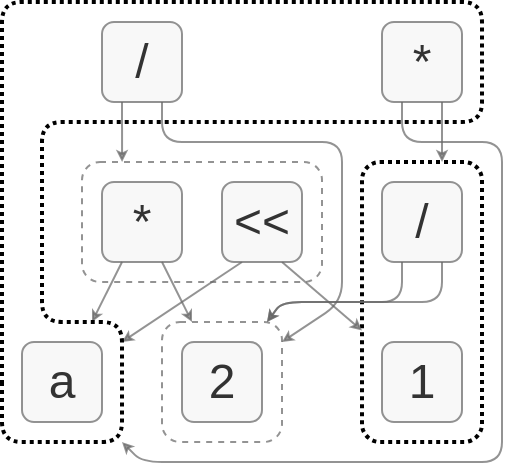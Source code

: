 <mxfile version="13.3.5" type="device"><diagram id="KZegU-aOtmFrgJ0em7rl" name="Page-1"><mxGraphModel dx="369" dy="334" grid="1" gridSize="10" guides="1" tooltips="1" connect="1" arrows="1" fold="1" page="1" pageScale="1" pageWidth="850" pageHeight="1100" math="0" shadow="0"><root><mxCell id="0"/><mxCell id="1" parent="0"/><mxCell id="2RlrKYIzIXVzqKv6qz5L-5" value="" style="rounded=1;whiteSpace=wrap;html=1;dashed=1;strokeWidth=2;dashPattern=1 1;" parent="1" vertex="1"><mxGeometry x="320" y="350" width="60" height="140" as="geometry"/></mxCell><mxCell id="HV0wOAy5wIKnAJSdULgP-46" value="" style="rounded=1;whiteSpace=wrap;html=1;dashed=1;strokeColor=#666666;fontColor=#333333;opacity=70;fillColor=none;" parent="1" vertex="1"><mxGeometry x="220" y="430" width="60" height="60" as="geometry"/></mxCell><mxCell id="HV0wOAy5wIKnAJSdULgP-43" value="" style="rounded=1;whiteSpace=wrap;html=1;dashed=1;strokeColor=#666666;fontColor=#333333;opacity=70;fillColor=none;" parent="1" vertex="1"><mxGeometry x="180" y="350" width="120" height="60" as="geometry"/></mxCell><mxCell id="5fJQXR4dFxnDtDhtIQ3k-11" style="edgeStyle=none;orthogonalLoop=1;jettySize=auto;html=1;exitX=0.75;exitY=1;exitDx=0;exitDy=0;strokeColor=#666666;rounded=1;endSize=3;fillColor=#f5f5f5;opacity=70;" parent="1" source="HV0wOAy5wIKnAJSdULgP-2" target="HV0wOAy5wIKnAJSdULgP-46" edge="1"><mxGeometry relative="1" as="geometry"><mxPoint x="394.79" y="355.933" as="targetPoint"/><Array as="points"><mxPoint x="220" y="340"/><mxPoint x="310" y="340"/><mxPoint x="310" y="420"/></Array></mxGeometry></mxCell><mxCell id="HV0wOAy5wIKnAJSdULgP-2" value="&lt;font style=&quot;font-size: 24px;&quot;&gt;/&lt;/font&gt;" style="rounded=1;whiteSpace=wrap;html=1;fontSize=24;verticalAlign=middle;fillColor=#f5f5f5;strokeColor=#666666;fontColor=#333333;opacity=70;" parent="1" vertex="1"><mxGeometry x="190" y="280" width="40" height="40" as="geometry"/></mxCell><mxCell id="HV0wOAy5wIKnAJSdULgP-3" value="&lt;font style=&quot;font-size: 24px;&quot;&gt;a&lt;/font&gt;" style="rounded=1;whiteSpace=wrap;html=1;fontSize=24;verticalAlign=middle;fillColor=#f5f5f5;strokeColor=#666666;fontColor=#333333;opacity=70;" parent="1" vertex="1"><mxGeometry x="150" y="440" width="40" height="40" as="geometry"/></mxCell><mxCell id="HV0wOAy5wIKnAJSdULgP-5" value="*" style="rounded=1;whiteSpace=wrap;html=1;fontSize=24;verticalAlign=middle;fillColor=#f5f5f5;strokeColor=#666666;fontColor=#333333;opacity=70;" parent="1" vertex="1"><mxGeometry x="190" y="360" width="40" height="40" as="geometry"/></mxCell><mxCell id="HV0wOAy5wIKnAJSdULgP-6" value="&lt;font style=&quot;font-size: 24px;&quot;&gt;2&lt;/font&gt;" style="rounded=1;whiteSpace=wrap;html=1;fontSize=24;verticalAlign=middle;fillColor=#f5f5f5;strokeColor=#666666;fontColor=#333333;opacity=70;" parent="1" vertex="1"><mxGeometry x="230" y="440" width="40" height="40" as="geometry"/></mxCell><mxCell id="HV0wOAy5wIKnAJSdULgP-51" value="" style="endArrow=classic;html=1;strokeWidth=1;exitX=0.25;exitY=1;exitDx=0;exitDy=0;endSize=3;fillColor=#f5f5f5;strokeColor=#666666;opacity=70;" parent="1" source="HV0wOAy5wIKnAJSdULgP-5" edge="1"><mxGeometry width="50" height="50" relative="1" as="geometry"><mxPoint x="235" y="410" as="sourcePoint"/><mxPoint x="185" y="430" as="targetPoint"/></mxGeometry></mxCell><mxCell id="5fJQXR4dFxnDtDhtIQ3k-15" value="&lt;font style=&quot;font-size: 24px&quot;&gt;1&lt;/font&gt;" style="rounded=1;whiteSpace=wrap;html=1;fontSize=24;verticalAlign=middle;fillColor=#f5f5f5;strokeColor=#666666;fontColor=#333333;opacity=70;" parent="1" vertex="1"><mxGeometry x="330" y="440" width="40" height="40" as="geometry"/></mxCell><mxCell id="yruvXhFUi-B8DE_DYCWQ-6" value="" style="endArrow=classic;html=1;strokeWidth=1;exitX=0.75;exitY=1;exitDx=0;exitDy=0;endSize=3;fillColor=#f5f5f5;strokeColor=#666666;opacity=70;" parent="1" source="HV0wOAy5wIKnAJSdULgP-5" target="HV0wOAy5wIKnAJSdULgP-46" edge="1"><mxGeometry width="50" height="50" relative="1" as="geometry"><mxPoint x="250" y="410" as="sourcePoint"/><mxPoint x="217.02" y="448.98" as="targetPoint"/></mxGeometry></mxCell><mxCell id="gGwpcpL4zryMOL8YAWCp-1" value="" style="endArrow=classic;html=1;strokeWidth=1;exitX=0.25;exitY=1;exitDx=0;exitDy=0;endSize=3;entryX=0.167;entryY=0;entryDx=0;entryDy=0;entryPerimeter=0;fillColor=#f5f5f5;strokeColor=#666666;opacity=70;" parent="1" source="HV0wOAy5wIKnAJSdULgP-2" target="HV0wOAy5wIKnAJSdULgP-43" edge="1"><mxGeometry width="50" height="50" relative="1" as="geometry"><mxPoint x="250" y="320" as="sourcePoint"/><mxPoint x="200" y="340" as="targetPoint"/></mxGeometry></mxCell><mxCell id="5fJQXR4dFxnDtDhtIQ3k-13" style="orthogonalLoop=1;jettySize=auto;html=1;exitX=0.25;exitY=1;exitDx=0;exitDy=0;strokeColor=#666666;endSize=3;targetPerimeterSpacing=0;fillColor=#f5f5f5;opacity=70;" parent="1" source="5fJQXR4dFxnDtDhtIQ3k-12" edge="1"><mxGeometry relative="1" as="geometry"><mxPoint x="200" y="440" as="targetPoint"/></mxGeometry></mxCell><mxCell id="yruvXhFUi-B8DE_DYCWQ-7" style="edgeStyle=none;curved=1;orthogonalLoop=1;jettySize=auto;html=1;exitX=0.75;exitY=1;exitDx=0;exitDy=0;strokeColor=#666666;endSize=3;fillColor=#f5f5f5;opacity=70;" parent="1" source="5fJQXR4dFxnDtDhtIQ3k-12" edge="1"><mxGeometry relative="1" as="geometry"><mxPoint x="320" y="434.286" as="targetPoint"/></mxGeometry></mxCell><mxCell id="5fJQXR4dFxnDtDhtIQ3k-12" value="&amp;lt;&amp;lt;" style="rounded=1;whiteSpace=wrap;html=1;fontSize=24;verticalAlign=middle;fillColor=#f5f5f5;strokeColor=#666666;fontColor=#333333;opacity=70;" parent="1" vertex="1"><mxGeometry x="250" y="360" width="40" height="40" as="geometry"/></mxCell><mxCell id="2RlrKYIzIXVzqKv6qz5L-13" style="edgeStyle=none;rounded=1;orthogonalLoop=1;jettySize=auto;html=1;exitX=0.25;exitY=1;exitDx=0;exitDy=0;endSize=3;strokeWidth=1;strokeColor=#666666;fillColor=#f5f5f5;opacity=70;" parent="1" source="2RlrKYIzIXVzqKv6qz5L-1" edge="1"><mxGeometry relative="1" as="geometry"><mxPoint x="200" y="490" as="targetPoint"/><Array as="points"><mxPoint x="340" y="340"/><mxPoint x="390" y="340"/><mxPoint x="390" y="500"/><mxPoint x="210" y="500"/></Array></mxGeometry></mxCell><mxCell id="2RlrKYIzIXVzqKv6qz5L-1" value="*" style="rounded=1;whiteSpace=wrap;html=1;fontSize=24;verticalAlign=middle;fillColor=#f5f5f5;strokeColor=#666666;fontColor=#333333;opacity=70;" parent="1" vertex="1"><mxGeometry x="330" y="280" width="40" height="40" as="geometry"/></mxCell><mxCell id="2RlrKYIzIXVzqKv6qz5L-3" value="" style="endArrow=classic;html=1;strokeWidth=1;exitX=0.75;exitY=1;exitDx=0;exitDy=0;endSize=3;entryX=0.667;entryY=0;entryDx=0;entryDy=0;entryPerimeter=0;strokeColor=#666666;fillColor=#f5f5f5;opacity=70;" parent="1" source="2RlrKYIzIXVzqKv6qz5L-1" target="2RlrKYIzIXVzqKv6qz5L-5" edge="1"><mxGeometry width="50" height="50" relative="1" as="geometry"><mxPoint x="432.98" y="330" as="sourcePoint"/><mxPoint x="340" y="340" as="targetPoint"/></mxGeometry></mxCell><mxCell id="2RlrKYIzIXVzqKv6qz5L-6" style="rounded=1;orthogonalLoop=1;jettySize=auto;html=1;exitX=0.25;exitY=1;exitDx=0;exitDy=0;endSize=3;strokeColor=#666666;fillColor=#f5f5f5;opacity=70;" parent="1" source="2RlrKYIzIXVzqKv6qz5L-4" target="HV0wOAy5wIKnAJSdULgP-46" edge="1"><mxGeometry relative="1" as="geometry"><Array as="points"><mxPoint x="340" y="420"/><mxPoint x="280" y="420"/></Array></mxGeometry></mxCell><mxCell id="2RlrKYIzIXVzqKv6qz5L-7" style="rounded=1;orthogonalLoop=1;jettySize=auto;html=1;exitX=0.75;exitY=1;exitDx=0;exitDy=0;endSize=3;strokeWidth=1;strokeColor=#666666;fillColor=#f5f5f5;opacity=70;" parent="1" source="2RlrKYIzIXVzqKv6qz5L-4" target="HV0wOAy5wIKnAJSdULgP-46" edge="1"><mxGeometry relative="1" as="geometry"><Array as="points"><mxPoint x="360" y="420"/><mxPoint x="280" y="420"/></Array></mxGeometry></mxCell><mxCell id="2RlrKYIzIXVzqKv6qz5L-4" value="/" style="rounded=1;whiteSpace=wrap;html=1;fontSize=24;verticalAlign=middle;fillColor=#f5f5f5;strokeColor=#666666;fontColor=#333333;opacity=70;" parent="1" vertex="1"><mxGeometry x="330" y="360" width="40" height="40" as="geometry"/></mxCell><mxCell id="2RlrKYIzIXVzqKv6qz5L-11" style="edgeStyle=none;rounded=1;orthogonalLoop=1;jettySize=auto;html=1;exitX=0;exitY=0.5;exitDx=0;exitDy=0;endSize=3;strokeWidth=1;fillColor=#f5f5f5;strokeColor=#666666;opacity=70;" parent="1" edge="1"><mxGeometry relative="1" as="geometry"><mxPoint x="180" y="300" as="sourcePoint"/><mxPoint x="180" y="300" as="targetPoint"/></mxGeometry></mxCell><mxCell id="JdNlyp2CNww_nuTst-GT-3" value="" style="endArrow=none;html=1;dashed=1;strokeWidth=2;dashPattern=1 1;" parent="1" edge="1"><mxGeometry width="50" height="50" relative="1" as="geometry"><mxPoint x="140" y="460" as="sourcePoint"/><mxPoint x="140" y="460" as="targetPoint"/><Array as="points"><mxPoint x="140" y="490"/><mxPoint x="200" y="490"/><mxPoint x="200" y="430"/><mxPoint x="160" y="430"/><mxPoint x="160" y="330"/><mxPoint x="380" y="330"/><mxPoint x="380" y="270"/><mxPoint x="140" y="270"/></Array></mxGeometry></mxCell></root></mxGraphModel></diagram></mxfile>